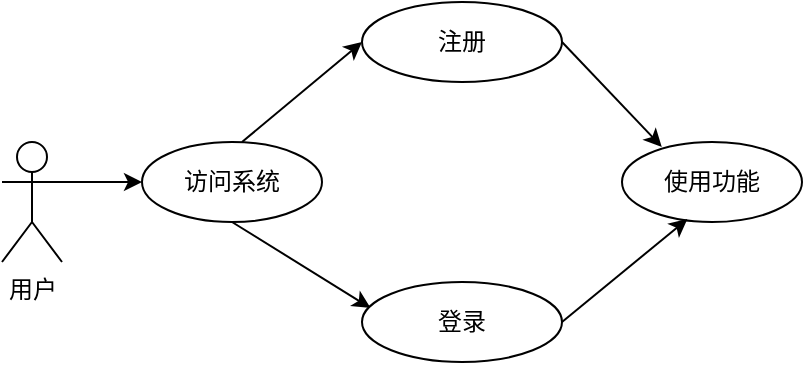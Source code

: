 <mxfile version="26.2.15">
  <diagram name="第 1 页" id="ID_UQHVhjoqJiGheD1iQ">
    <mxGraphModel dx="1004" dy="527" grid="1" gridSize="10" guides="1" tooltips="1" connect="1" arrows="1" fold="1" page="1" pageScale="1" pageWidth="827" pageHeight="1169" math="0" shadow="0">
      <root>
        <mxCell id="0" />
        <mxCell id="1" parent="0" />
        <mxCell id="gWXZ6yXSmxXJjN5SBoFb-3" style="edgeStyle=orthogonalEdgeStyle;rounded=0;orthogonalLoop=1;jettySize=auto;html=1;exitX=1;exitY=0.333;exitDx=0;exitDy=0;exitPerimeter=0;" edge="1" parent="1" source="gWXZ6yXSmxXJjN5SBoFb-1">
          <mxGeometry relative="1" as="geometry">
            <mxPoint x="160" y="210" as="targetPoint" />
          </mxGeometry>
        </mxCell>
        <mxCell id="gWXZ6yXSmxXJjN5SBoFb-1" value="&lt;font face=&quot;Times New Roman&quot;&gt;用户&lt;/font&gt;" style="shape=umlActor;verticalLabelPosition=bottom;verticalAlign=top;html=1;outlineConnect=0;" vertex="1" parent="1">
          <mxGeometry x="90" y="190" width="30" height="60" as="geometry" />
        </mxCell>
        <mxCell id="gWXZ6yXSmxXJjN5SBoFb-4" value="&lt;font face=&quot;Times New Roman&quot;&gt;访问系统&lt;/font&gt;" style="ellipse;whiteSpace=wrap;html=1;" vertex="1" parent="1">
          <mxGeometry x="160" y="190" width="90" height="40" as="geometry" />
        </mxCell>
        <mxCell id="gWXZ6yXSmxXJjN5SBoFb-7" value="" style="endArrow=classic;html=1;rounded=0;entryX=0;entryY=0.5;entryDx=0;entryDy=0;" edge="1" parent="1" target="gWXZ6yXSmxXJjN5SBoFb-8">
          <mxGeometry width="50" height="50" relative="1" as="geometry">
            <mxPoint x="210" y="190" as="sourcePoint" />
            <mxPoint x="260" y="140" as="targetPoint" />
          </mxGeometry>
        </mxCell>
        <mxCell id="gWXZ6yXSmxXJjN5SBoFb-8" value="&lt;font face=&quot;Times New Roman&quot;&gt;注册&lt;/font&gt;" style="ellipse;whiteSpace=wrap;html=1;" vertex="1" parent="1">
          <mxGeometry x="270" y="120" width="100" height="40" as="geometry" />
        </mxCell>
        <mxCell id="gWXZ6yXSmxXJjN5SBoFb-10" value="" style="endArrow=classic;html=1;rounded=0;exitX=0.5;exitY=1;exitDx=0;exitDy=0;entryX=0.043;entryY=0.325;entryDx=0;entryDy=0;entryPerimeter=0;" edge="1" parent="1" source="gWXZ6yXSmxXJjN5SBoFb-4" target="gWXZ6yXSmxXJjN5SBoFb-11">
          <mxGeometry width="50" height="50" relative="1" as="geometry">
            <mxPoint x="240" y="280" as="sourcePoint" />
            <mxPoint x="260" y="270" as="targetPoint" />
          </mxGeometry>
        </mxCell>
        <mxCell id="gWXZ6yXSmxXJjN5SBoFb-11" value="&lt;font face=&quot;Times New Roman&quot;&gt;登录&lt;/font&gt;" style="ellipse;whiteSpace=wrap;html=1;" vertex="1" parent="1">
          <mxGeometry x="270" y="260" width="100" height="40" as="geometry" />
        </mxCell>
        <mxCell id="gWXZ6yXSmxXJjN5SBoFb-15" value="&lt;font face=&quot;Times New Roman&quot;&gt;使用功能&lt;/font&gt;" style="ellipse;whiteSpace=wrap;html=1;" vertex="1" parent="1">
          <mxGeometry x="400" y="190" width="90" height="40" as="geometry" />
        </mxCell>
        <mxCell id="gWXZ6yXSmxXJjN5SBoFb-19" value="" style="endArrow=classic;html=1;rounded=0;entryX=0.221;entryY=0.061;entryDx=0;entryDy=0;exitX=1;exitY=0.5;exitDx=0;exitDy=0;entryPerimeter=0;" edge="1" parent="1" source="gWXZ6yXSmxXJjN5SBoFb-8" target="gWXZ6yXSmxXJjN5SBoFb-15">
          <mxGeometry width="50" height="50" relative="1" as="geometry">
            <mxPoint x="400" y="170" as="sourcePoint" />
            <mxPoint x="460" y="120" as="targetPoint" />
          </mxGeometry>
        </mxCell>
        <mxCell id="gWXZ6yXSmxXJjN5SBoFb-20" value="" style="endArrow=classic;html=1;rounded=0;exitX=0.5;exitY=1;exitDx=0;exitDy=0;entryX=0.363;entryY=0.964;entryDx=0;entryDy=0;entryPerimeter=0;" edge="1" parent="1" target="gWXZ6yXSmxXJjN5SBoFb-15">
          <mxGeometry width="50" height="50" relative="1" as="geometry">
            <mxPoint x="370" y="280" as="sourcePoint" />
            <mxPoint x="420" y="230" as="targetPoint" />
          </mxGeometry>
        </mxCell>
      </root>
    </mxGraphModel>
  </diagram>
</mxfile>
